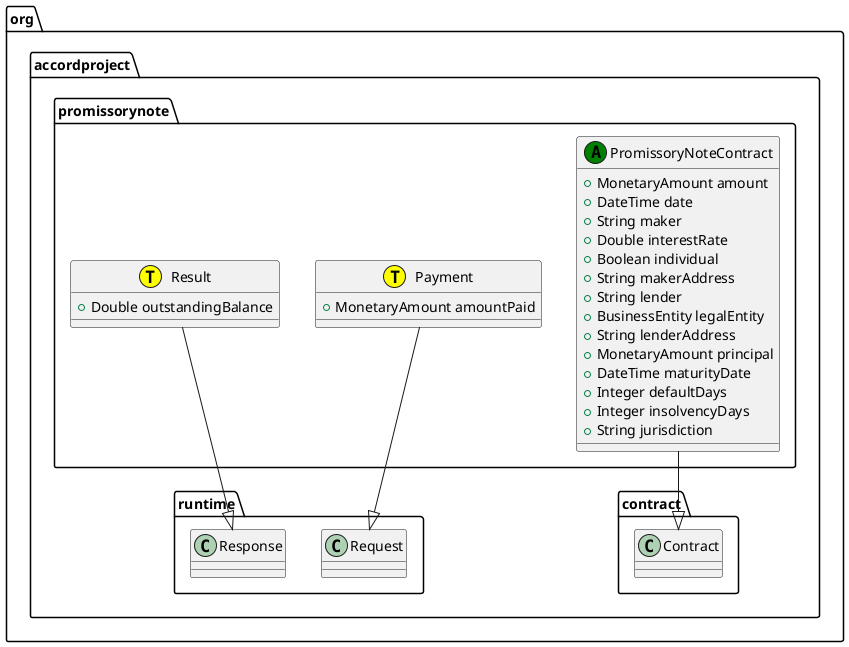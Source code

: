 @startuml
class org.accordproject.promissorynote.Payment << (T,yellow) >> {
   + MonetaryAmount amountPaid
}
org.accordproject.promissorynote.Payment --|> org.accordproject.runtime.Request
class org.accordproject.promissorynote.Result << (T,yellow) >> {
   + Double outstandingBalance
}
org.accordproject.promissorynote.Result --|> org.accordproject.runtime.Response
class org.accordproject.promissorynote.PromissoryNoteContract << (A,green) >> {
   + MonetaryAmount amount
   + DateTime date
   + String maker
   + Double interestRate
   + Boolean individual
   + String makerAddress
   + String lender
   + BusinessEntity legalEntity
   + String lenderAddress
   + MonetaryAmount principal
   + DateTime maturityDate
   + Integer defaultDays
   + Integer insolvencyDays
   + String jurisdiction
}
org.accordproject.promissorynote.PromissoryNoteContract --|> org.accordproject.contract.Contract
@enduml

